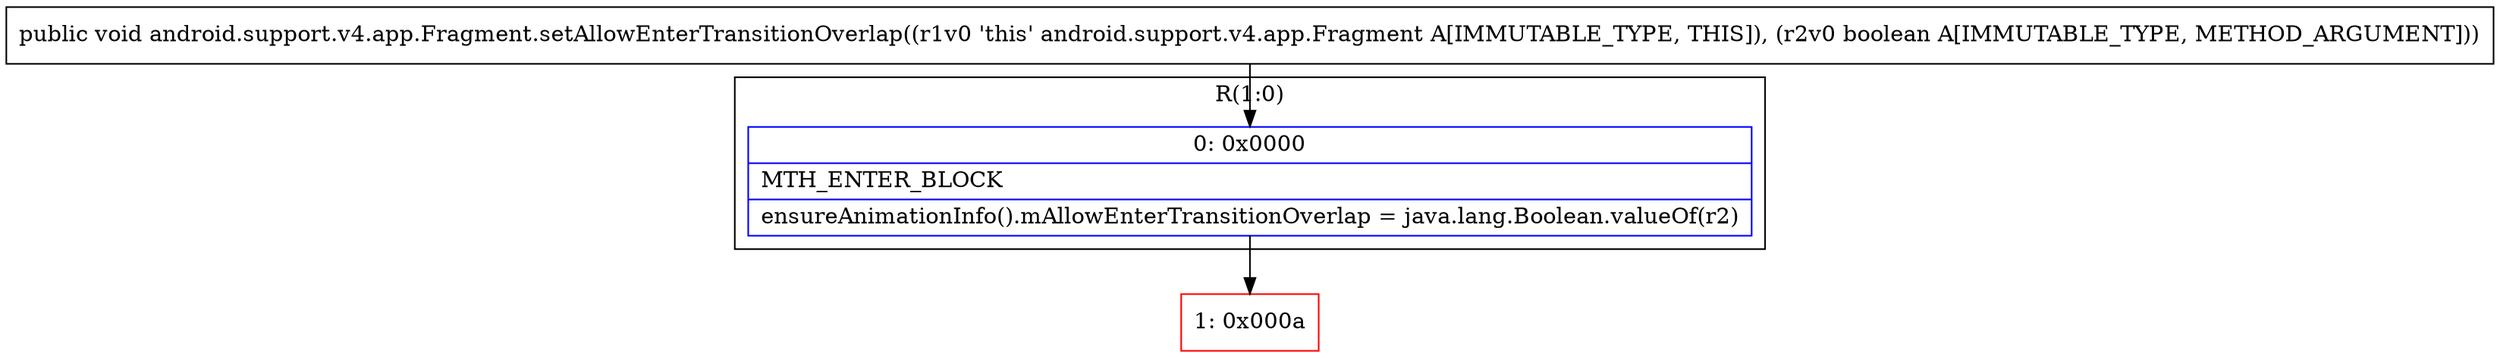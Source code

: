 digraph "CFG forandroid.support.v4.app.Fragment.setAllowEnterTransitionOverlap(Z)V" {
subgraph cluster_Region_356609323 {
label = "R(1:0)";
node [shape=record,color=blue];
Node_0 [shape=record,label="{0\:\ 0x0000|MTH_ENTER_BLOCK\l|ensureAnimationInfo().mAllowEnterTransitionOverlap = java.lang.Boolean.valueOf(r2)\l}"];
}
Node_1 [shape=record,color=red,label="{1\:\ 0x000a}"];
MethodNode[shape=record,label="{public void android.support.v4.app.Fragment.setAllowEnterTransitionOverlap((r1v0 'this' android.support.v4.app.Fragment A[IMMUTABLE_TYPE, THIS]), (r2v0 boolean A[IMMUTABLE_TYPE, METHOD_ARGUMENT])) }"];
MethodNode -> Node_0;
Node_0 -> Node_1;
}

